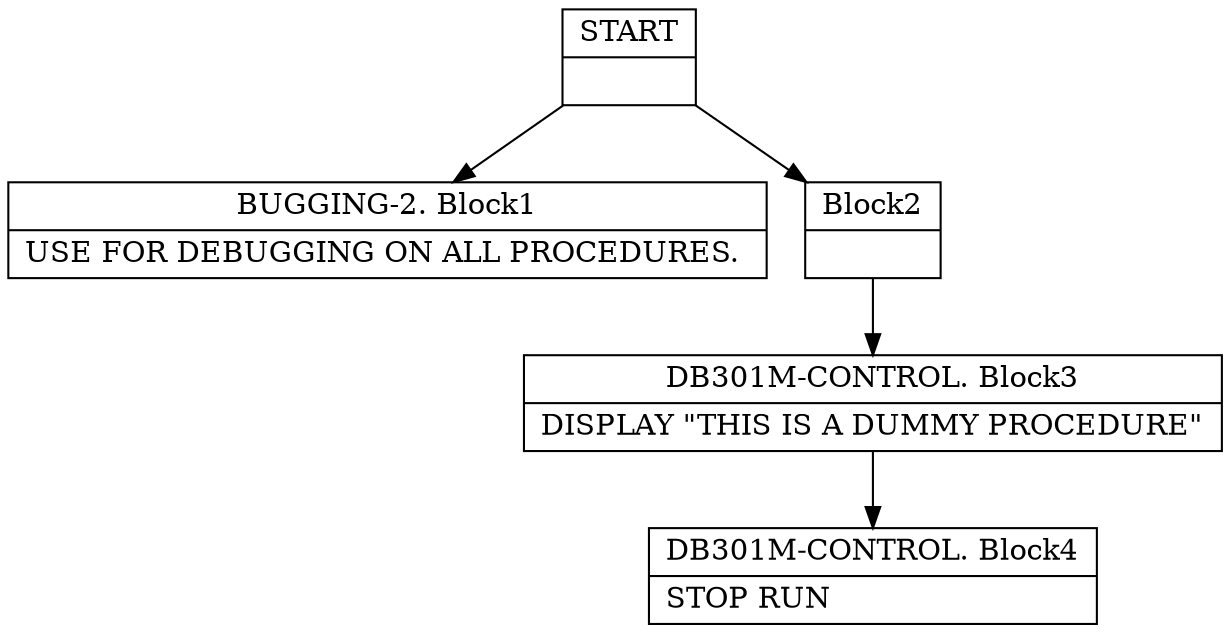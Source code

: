 digraph Cfg {
node [
shape = "record"
]

edge [
arrowtail = "empty"
]
Block0 [
label = "{START|}"
]
Block1 [
label = "{BUGGING-2. Block1|    USE FOR DEBUGGING ON ALL PROCEDURES. \l}"
]
Block2 [
label = "{Block2|}"
]
Block3 [
label = "{DB301M-CONTROL. Block3|    DISPLAY \"THIS IS A DUMMY PROCEDURE\"\l}"
]
Block4 [
label = "{DB301M-CONTROL. Block4|    STOP RUN\l}"
]
Block0 -> Block1
Block0 -> Block2
Block2 -> Block3
Block3 -> Block4

}
